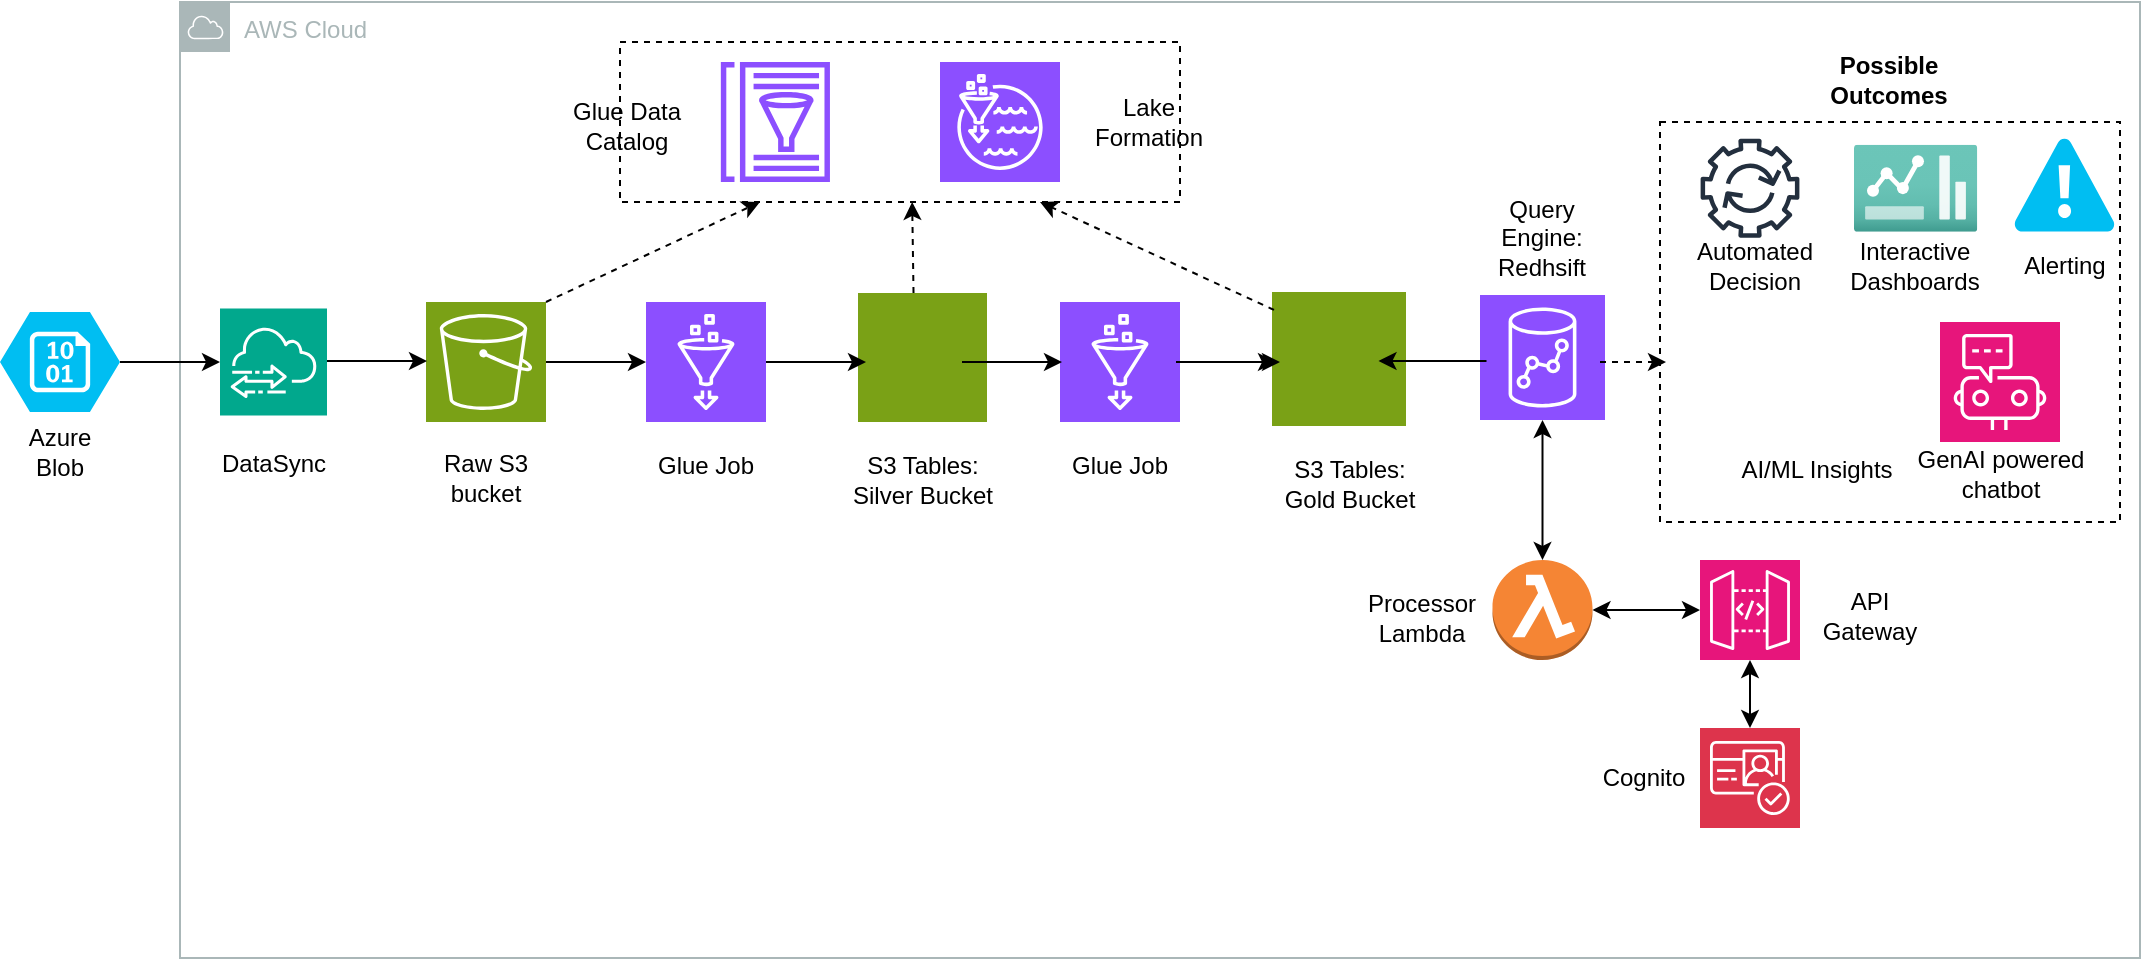 <mxfile version="27.2.0">
  <diagram name="Page-1" id="KGJgWuTOHey12Rwi0e1L">
    <mxGraphModel dx="1636" dy="427" grid="1" gridSize="10" guides="1" tooltips="1" connect="1" arrows="1" fold="1" page="1" pageScale="1" pageWidth="850" pageHeight="1100" math="0" shadow="0">
      <root>
        <mxCell id="0" />
        <mxCell id="1" parent="0" />
        <mxCell id="tbWKY64Htic2z9cO7OcS-1" value="" style="verticalLabelPosition=bottom;html=1;verticalAlign=top;align=center;strokeColor=none;fillColor=#00BEF2;shape=mxgraph.azure.storage_blob;" parent="1" vertex="1">
          <mxGeometry x="-30" y="195" width="60" height="50" as="geometry" />
        </mxCell>
        <mxCell id="tbWKY64Htic2z9cO7OcS-2" value="AWS Cloud" style="sketch=0;outlineConnect=0;gradientColor=none;html=1;whiteSpace=wrap;fontSize=12;fontStyle=0;shape=mxgraph.aws4.group;grIcon=mxgraph.aws4.group_aws_cloud;strokeColor=#AAB7B8;fillColor=none;verticalAlign=top;align=left;spacingLeft=30;fontColor=#AAB7B8;dashed=0;" parent="1" vertex="1">
          <mxGeometry x="60" y="40" width="980" height="478" as="geometry" />
        </mxCell>
        <mxCell id="tbWKY64Htic2z9cO7OcS-3" value="" style="sketch=0;points=[[0,0,0],[0.25,0,0],[0.5,0,0],[0.75,0,0],[1,0,0],[0,1,0],[0.25,1,0],[0.5,1,0],[0.75,1,0],[1,1,0],[0,0.25,0],[0,0.5,0],[0,0.75,0],[1,0.25,0],[1,0.5,0],[1,0.75,0]];outlineConnect=0;fontColor=#232F3E;fillColor=#7AA116;strokeColor=#ffffff;dashed=0;verticalLabelPosition=bottom;verticalAlign=top;align=center;html=1;fontSize=12;fontStyle=0;aspect=fixed;shape=mxgraph.aws4.resourceIcon;resIcon=mxgraph.aws4.s3;" parent="1" vertex="1">
          <mxGeometry x="183" y="190" width="60" height="60" as="geometry" />
        </mxCell>
        <mxCell id="tbWKY64Htic2z9cO7OcS-4" value="" style="sketch=0;points=[[0,0,0],[0.25,0,0],[0.5,0,0],[0.75,0,0],[1,0,0],[0,1,0],[0.25,1,0],[0.5,1,0],[0.75,1,0],[1,1,0],[0,0.25,0],[0,0.5,0],[0,0.75,0],[1,0.25,0],[1,0.5,0],[1,0.75,0]];outlineConnect=0;fontColor=#232F3E;fillColor=#8C4FFF;strokeColor=#ffffff;dashed=0;verticalLabelPosition=bottom;verticalAlign=top;align=center;html=1;fontSize=12;fontStyle=0;aspect=fixed;shape=mxgraph.aws4.resourceIcon;resIcon=mxgraph.aws4.glue;" parent="1" vertex="1">
          <mxGeometry x="293" y="190" width="60" height="60" as="geometry" />
        </mxCell>
        <mxCell id="tbWKY64Htic2z9cO7OcS-6" value="" style="sketch=0;points=[[0,0,0],[0.25,0,0],[0.5,0,0],[0.75,0,0],[1,0,0],[0,1,0],[0.25,1,0],[0.5,1,0],[0.75,1,0],[1,1,0],[0,0.25,0],[0,0.5,0],[0,0.75,0],[1,0.25,0],[1,0.5,0],[1,0.75,0]];outlineConnect=0;fontColor=#232F3E;fillColor=#8C4FFF;strokeColor=#ffffff;dashed=0;verticalLabelPosition=bottom;verticalAlign=top;align=center;html=1;fontSize=12;fontStyle=0;aspect=fixed;shape=mxgraph.aws4.resourceIcon;resIcon=mxgraph.aws4.glue;" parent="1" vertex="1">
          <mxGeometry x="500" y="190" width="60" height="60" as="geometry" />
        </mxCell>
        <mxCell id="tbWKY64Htic2z9cO7OcS-8" value="" style="sketch=0;points=[[0,0,0],[0.25,0,0],[0.5,0,0],[0.75,0,0],[1,0,0],[0,1,0],[0.25,1,0],[0.5,1,0],[0.75,1,0],[1,1,0],[0,0.25,0],[0,0.5,0],[0,0.75,0],[1,0.25,0],[1,0.5,0],[1,0.75,0]];outlineConnect=0;fontColor=#232F3E;fillColor=#8C4FFF;strokeColor=#ffffff;dashed=0;verticalLabelPosition=bottom;verticalAlign=top;align=center;html=1;fontSize=12;fontStyle=0;aspect=fixed;shape=mxgraph.aws4.resourceIcon;resIcon=mxgraph.aws4.redshift;" parent="1" vertex="1">
          <mxGeometry x="710" y="186.5" width="62.5" height="62.5" as="geometry" />
        </mxCell>
        <mxCell id="tbWKY64Htic2z9cO7OcS-10" value="" style="sketch=0;points=[[0,0,0],[0.25,0,0],[0.5,0,0],[0.75,0,0],[1,0,0],[0,1,0],[0.25,1,0],[0.5,1,0],[0.75,1,0],[1,1,0],[0,0.25,0],[0,0.5,0],[0,0.75,0],[1,0.25,0],[1,0.5,0],[1,0.75,0]];outlineConnect=0;fontColor=#232F3E;fillColor=#E7157B;strokeColor=#ffffff;dashed=0;verticalLabelPosition=bottom;verticalAlign=top;align=center;html=1;fontSize=12;fontStyle=0;aspect=fixed;shape=mxgraph.aws4.resourceIcon;resIcon=mxgraph.aws4.api_gateway;" parent="1" vertex="1">
          <mxGeometry x="820" y="319" width="50" height="50" as="geometry" />
        </mxCell>
        <mxCell id="tbWKY64Htic2z9cO7OcS-11" value="" style="sketch=0;points=[[0,0,0],[0.25,0,0],[0.5,0,0],[0.75,0,0],[1,0,0],[0,1,0],[0.25,1,0],[0.5,1,0],[0.75,1,0],[1,1,0],[0,0.25,0],[0,0.5,0],[0,0.75,0],[1,0.25,0],[1,0.5,0],[1,0.75,0]];outlineConnect=0;fontColor=#232F3E;fillColor=#DD344C;strokeColor=#ffffff;dashed=0;verticalLabelPosition=bottom;verticalAlign=top;align=center;html=1;fontSize=12;fontStyle=0;aspect=fixed;shape=mxgraph.aws4.resourceIcon;resIcon=mxgraph.aws4.cognito;" parent="1" vertex="1">
          <mxGeometry x="820" y="403" width="50" height="50" as="geometry" />
        </mxCell>
        <mxCell id="tbWKY64Htic2z9cO7OcS-12" value="" style="outlineConnect=0;dashed=0;verticalLabelPosition=bottom;verticalAlign=top;align=center;html=1;shape=mxgraph.aws3.lambda_function;fillColor=#F58534;gradientColor=none;" parent="1" vertex="1">
          <mxGeometry x="716.25" y="319" width="50" height="50" as="geometry" />
        </mxCell>
        <mxCell id="yDYc_OmuOTv1EPIc6SDY-6" value="" style="sketch=0;outlineConnect=0;fontColor=#232F3E;gradientColor=none;fillColor=#7AA116;strokeColor=none;dashed=0;verticalLabelPosition=bottom;verticalAlign=top;align=center;html=1;fontSize=12;fontStyle=0;aspect=fixed;pointerEvents=1;shape=mxgraph.aws4.s3_tables;" vertex="1" parent="1">
          <mxGeometry x="399" y="185.5" width="64.5" height="64.5" as="geometry" />
        </mxCell>
        <mxCell id="yDYc_OmuOTv1EPIc6SDY-7" value="" style="sketch=0;outlineConnect=0;fontColor=#232F3E;gradientColor=none;fillColor=#7AA116;strokeColor=none;dashed=0;verticalLabelPosition=bottom;verticalAlign=top;align=center;html=1;fontSize=12;fontStyle=0;aspect=fixed;pointerEvents=1;shape=mxgraph.aws4.s3_tables;" vertex="1" parent="1">
          <mxGeometry x="606" y="185" width="67" height="67" as="geometry" />
        </mxCell>
        <mxCell id="yDYc_OmuOTv1EPIc6SDY-8" value="" style="endArrow=classic;html=1;rounded=0;exitX=1;exitY=0.5;exitDx=0;exitDy=0;exitPerimeter=0;" edge="1" parent="1" source="tbWKY64Htic2z9cO7OcS-1">
          <mxGeometry width="50" height="50" relative="1" as="geometry">
            <mxPoint x="150" y="220" as="sourcePoint" />
            <mxPoint x="80" y="220" as="targetPoint" />
          </mxGeometry>
        </mxCell>
        <mxCell id="yDYc_OmuOTv1EPIc6SDY-10" value="Azure Blob" style="text;html=1;align=center;verticalAlign=middle;whiteSpace=wrap;rounded=0;" vertex="1" parent="1">
          <mxGeometry x="-30" y="250" width="60" height="30" as="geometry" />
        </mxCell>
        <mxCell id="yDYc_OmuOTv1EPIc6SDY-11" value="" style="sketch=0;points=[[0,0,0],[0.25,0,0],[0.5,0,0],[0.75,0,0],[1,0,0],[0,1,0],[0.25,1,0],[0.5,1,0],[0.75,1,0],[1,1,0],[0,0.25,0],[0,0.5,0],[0,0.75,0],[1,0.25,0],[1,0.5,0],[1,0.75,0]];outlineConnect=0;fontColor=#232F3E;fillColor=#01A88D;strokeColor=#ffffff;dashed=0;verticalLabelPosition=bottom;verticalAlign=top;align=center;html=1;fontSize=12;fontStyle=0;aspect=fixed;shape=mxgraph.aws4.resourceIcon;resIcon=mxgraph.aws4.datasync;" vertex="1" parent="1">
          <mxGeometry x="80" y="193.25" width="53.5" height="53.5" as="geometry" />
        </mxCell>
        <mxCell id="yDYc_OmuOTv1EPIc6SDY-12" value="" style="endArrow=classic;html=1;rounded=0;exitX=1;exitY=0.5;exitDx=0;exitDy=0;exitPerimeter=0;" edge="1" parent="1">
          <mxGeometry width="50" height="50" relative="1" as="geometry">
            <mxPoint x="133.5" y="219.5" as="sourcePoint" />
            <mxPoint x="183.5" y="219.5" as="targetPoint" />
          </mxGeometry>
        </mxCell>
        <mxCell id="yDYc_OmuOTv1EPIc6SDY-14" value="" style="endArrow=classic;html=1;rounded=0;exitX=1;exitY=0.5;exitDx=0;exitDy=0;exitPerimeter=0;" edge="1" parent="1">
          <mxGeometry width="50" height="50" relative="1" as="geometry">
            <mxPoint x="243" y="220" as="sourcePoint" />
            <mxPoint x="293" y="220" as="targetPoint" />
          </mxGeometry>
        </mxCell>
        <mxCell id="yDYc_OmuOTv1EPIc6SDY-15" value="" style="endArrow=classic;html=1;rounded=0;exitX=1;exitY=0.5;exitDx=0;exitDy=0;exitPerimeter=0;" edge="1" parent="1">
          <mxGeometry width="50" height="50" relative="1" as="geometry">
            <mxPoint x="353" y="220" as="sourcePoint" />
            <mxPoint x="403" y="220" as="targetPoint" />
          </mxGeometry>
        </mxCell>
        <mxCell id="yDYc_OmuOTv1EPIc6SDY-16" value="" style="endArrow=classic;html=1;rounded=0;exitX=1;exitY=0.5;exitDx=0;exitDy=0;exitPerimeter=0;" edge="1" parent="1">
          <mxGeometry width="50" height="50" relative="1" as="geometry">
            <mxPoint x="451" y="220" as="sourcePoint" />
            <mxPoint x="501" y="220" as="targetPoint" />
          </mxGeometry>
        </mxCell>
        <mxCell id="yDYc_OmuOTv1EPIc6SDY-17" value="" style="endArrow=classic;html=1;rounded=0;exitX=1;exitY=0.5;exitDx=0;exitDy=0;exitPerimeter=0;" edge="1" parent="1">
          <mxGeometry width="50" height="50" relative="1" as="geometry">
            <mxPoint x="558" y="220" as="sourcePoint" />
            <mxPoint x="608" y="220" as="targetPoint" />
          </mxGeometry>
        </mxCell>
        <mxCell id="yDYc_OmuOTv1EPIc6SDY-20" value="" style="endArrow=classic;html=1;rounded=0;exitX=1;exitY=0.5;exitDx=0;exitDy=0;exitPerimeter=0;" edge="1" parent="1">
          <mxGeometry width="50" height="50" relative="1" as="geometry">
            <mxPoint x="560" y="220" as="sourcePoint" />
            <mxPoint x="610" y="220" as="targetPoint" />
          </mxGeometry>
        </mxCell>
        <mxCell id="yDYc_OmuOTv1EPIc6SDY-22" value="" style="endArrow=classic;startArrow=classic;html=1;rounded=0;exitX=0.5;exitY=0;exitDx=0;exitDy=0;exitPerimeter=0;entryX=0.5;entryY=1;entryDx=0;entryDy=0;entryPerimeter=0;" edge="1" parent="1" source="tbWKY64Htic2z9cO7OcS-11" target="tbWKY64Htic2z9cO7OcS-10">
          <mxGeometry width="50" height="50" relative="1" as="geometry">
            <mxPoint x="460" y="293" as="sourcePoint" />
            <mxPoint x="510" y="243" as="targetPoint" />
          </mxGeometry>
        </mxCell>
        <mxCell id="yDYc_OmuOTv1EPIc6SDY-23" value="" style="rounded=0;whiteSpace=wrap;html=1;dashed=1;" vertex="1" parent="1">
          <mxGeometry x="280" y="60" width="280" height="80" as="geometry" />
        </mxCell>
        <mxCell id="yDYc_OmuOTv1EPIc6SDY-24" value="" style="sketch=0;outlineConnect=0;fontColor=#232F3E;gradientColor=none;fillColor=#8C4FFF;strokeColor=none;dashed=0;verticalLabelPosition=bottom;verticalAlign=top;align=center;html=1;fontSize=12;fontStyle=0;aspect=fixed;pointerEvents=1;shape=mxgraph.aws4.glue_data_catalog;" vertex="1" parent="1">
          <mxGeometry x="330" y="70" width="55.39" height="60" as="geometry" />
        </mxCell>
        <mxCell id="yDYc_OmuOTv1EPIc6SDY-25" value="" style="sketch=0;points=[[0,0,0],[0.25,0,0],[0.5,0,0],[0.75,0,0],[1,0,0],[0,1,0],[0.25,1,0],[0.5,1,0],[0.75,1,0],[1,1,0],[0,0.25,0],[0,0.5,0],[0,0.75,0],[1,0.25,0],[1,0.5,0],[1,0.75,0]];outlineConnect=0;fontColor=#232F3E;fillColor=#8C4FFF;strokeColor=#ffffff;dashed=0;verticalLabelPosition=bottom;verticalAlign=top;align=center;html=1;fontSize=12;fontStyle=0;aspect=fixed;shape=mxgraph.aws4.resourceIcon;resIcon=mxgraph.aws4.lake_formation;" vertex="1" parent="1">
          <mxGeometry x="440" y="70" width="60" height="60" as="geometry" />
        </mxCell>
        <mxCell id="yDYc_OmuOTv1EPIc6SDY-26" value="DataSync" style="text;html=1;align=center;verticalAlign=middle;whiteSpace=wrap;rounded=0;" vertex="1" parent="1">
          <mxGeometry x="76.75" y="256" width="60" height="30" as="geometry" />
        </mxCell>
        <mxCell id="yDYc_OmuOTv1EPIc6SDY-27" value="Raw S3 bucket" style="text;html=1;align=center;verticalAlign=middle;whiteSpace=wrap;rounded=0;" vertex="1" parent="1">
          <mxGeometry x="183" y="258" width="60" height="40" as="geometry" />
        </mxCell>
        <mxCell id="yDYc_OmuOTv1EPIc6SDY-28" value="Glue Job" style="text;html=1;align=center;verticalAlign=middle;whiteSpace=wrap;rounded=0;" vertex="1" parent="1">
          <mxGeometry x="293" y="252" width="60" height="40" as="geometry" />
        </mxCell>
        <mxCell id="yDYc_OmuOTv1EPIc6SDY-29" value="Glue Job" style="text;html=1;align=center;verticalAlign=middle;whiteSpace=wrap;rounded=0;" vertex="1" parent="1">
          <mxGeometry x="500" y="252" width="60" height="40" as="geometry" />
        </mxCell>
        <mxCell id="yDYc_OmuOTv1EPIc6SDY-30" value="S3 Tables: Silver Bucket" style="text;html=1;align=center;verticalAlign=middle;whiteSpace=wrap;rounded=0;" vertex="1" parent="1">
          <mxGeometry x="390.63" y="250" width="81.25" height="57" as="geometry" />
        </mxCell>
        <mxCell id="yDYc_OmuOTv1EPIc6SDY-33" value="Query Engine: Redhsift" style="text;html=1;align=center;verticalAlign=middle;whiteSpace=wrap;rounded=0;" vertex="1" parent="1">
          <mxGeometry x="706.25" y="129.5" width="70" height="57" as="geometry" />
        </mxCell>
        <mxCell id="yDYc_OmuOTv1EPIc6SDY-34" value="" style="endArrow=classic;html=1;rounded=0;exitX=0;exitY=0.5;exitDx=0;exitDy=0;exitPerimeter=0;entryX=1;entryY=0.5;entryDx=0;entryDy=0;entryPerimeter=0;" edge="1" parent="1">
          <mxGeometry width="50" height="50" relative="1" as="geometry">
            <mxPoint x="713.25" y="219.5" as="sourcePoint" />
            <mxPoint x="659.25" y="219.5" as="targetPoint" />
          </mxGeometry>
        </mxCell>
        <mxCell id="yDYc_OmuOTv1EPIc6SDY-35" value="Processor Lambda" style="text;html=1;align=center;verticalAlign=middle;whiteSpace=wrap;rounded=0;" vertex="1" parent="1">
          <mxGeometry x="646.25" y="319" width="70" height="57" as="geometry" />
        </mxCell>
        <mxCell id="yDYc_OmuOTv1EPIc6SDY-36" value="Cognito" style="text;html=1;align=center;verticalAlign=middle;whiteSpace=wrap;rounded=0;" vertex="1" parent="1">
          <mxGeometry x="757" y="399.5" width="70" height="57" as="geometry" />
        </mxCell>
        <mxCell id="yDYc_OmuOTv1EPIc6SDY-37" value="API Gateway" style="text;html=1;align=center;verticalAlign=middle;whiteSpace=wrap;rounded=0;" vertex="1" parent="1">
          <mxGeometry x="870" y="318.5" width="70" height="57" as="geometry" />
        </mxCell>
        <mxCell id="yDYc_OmuOTv1EPIc6SDY-38" value="" style="endArrow=classic;html=1;rounded=0;exitX=1;exitY=0;exitDx=0;exitDy=0;exitPerimeter=0;entryX=0.25;entryY=1;entryDx=0;entryDy=0;dashed=1;" edge="1" parent="1" source="tbWKY64Htic2z9cO7OcS-3" target="yDYc_OmuOTv1EPIc6SDY-23">
          <mxGeometry width="50" height="50" relative="1" as="geometry">
            <mxPoint x="340" y="270" as="sourcePoint" />
            <mxPoint x="390" y="220" as="targetPoint" />
          </mxGeometry>
        </mxCell>
        <mxCell id="yDYc_OmuOTv1EPIc6SDY-40" value="" style="endArrow=classic;html=1;rounded=0;entryX=0.75;entryY=1;entryDx=0;entryDy=0;dashed=1;exitX=0.015;exitY=0.134;exitDx=0;exitDy=0;exitPerimeter=0;" edge="1" parent="1" source="yDYc_OmuOTv1EPIc6SDY-7" target="yDYc_OmuOTv1EPIc6SDY-23">
          <mxGeometry width="50" height="50" relative="1" as="geometry">
            <mxPoint x="320" y="200" as="sourcePoint" />
            <mxPoint x="435" y="150" as="targetPoint" />
          </mxGeometry>
        </mxCell>
        <mxCell id="yDYc_OmuOTv1EPIc6SDY-41" value="" style="endArrow=classic;html=1;rounded=0;entryX=0.536;entryY=1;entryDx=0;entryDy=0;entryPerimeter=0;dashed=1;" edge="1" parent="1">
          <mxGeometry width="50" height="50" relative="1" as="geometry">
            <mxPoint x="426.765" y="185.5" as="sourcePoint" />
            <mxPoint x="426.08" y="140" as="targetPoint" />
          </mxGeometry>
        </mxCell>
        <mxCell id="yDYc_OmuOTv1EPIc6SDY-42" value="Glue Data Catalog" style="text;html=1;align=center;verticalAlign=middle;whiteSpace=wrap;rounded=0;" vertex="1" parent="1">
          <mxGeometry x="243" y="73" width="81.25" height="57" as="geometry" />
        </mxCell>
        <mxCell id="yDYc_OmuOTv1EPIc6SDY-43" value="Lake Formation" style="text;html=1;align=center;verticalAlign=middle;whiteSpace=wrap;rounded=0;" vertex="1" parent="1">
          <mxGeometry x="504" y="76.5" width="81.25" height="47" as="geometry" />
        </mxCell>
        <mxCell id="yDYc_OmuOTv1EPIc6SDY-44" value="" style="rounded=0;whiteSpace=wrap;html=1;dashed=1;" vertex="1" parent="1">
          <mxGeometry x="800" y="100" width="230" height="200" as="geometry" />
        </mxCell>
        <mxCell id="yDYc_OmuOTv1EPIc6SDY-45" value="S3 Tables: Gold Bucket" style="text;html=1;align=center;verticalAlign=middle;whiteSpace=wrap;rounded=0;" vertex="1" parent="1">
          <mxGeometry x="610" y="252.5" width="70" height="57" as="geometry" />
        </mxCell>
        <mxCell id="yDYc_OmuOTv1EPIc6SDY-46" value="" style="sketch=0;outlineConnect=0;fontColor=#232F3E;gradientColor=none;strokeColor=#232F3E;fillColor=#ffffff;dashed=0;verticalLabelPosition=bottom;verticalAlign=top;align=center;html=1;fontSize=12;fontStyle=0;aspect=fixed;shape=mxgraph.aws4.resourceIcon;resIcon=mxgraph.aws4.automation;" vertex="1" parent="1">
          <mxGeometry x="814.13" y="102.25" width="61.75" height="61.75" as="geometry" />
        </mxCell>
        <mxCell id="yDYc_OmuOTv1EPIc6SDY-47" value="" style="image;aspect=fixed;html=1;points=[];align=center;fontSize=12;image=img/lib/azure2/general/Dashboard2.svg;" vertex="1" parent="1">
          <mxGeometry x="897" y="111.38" width="61.63" height="43.5" as="geometry" />
        </mxCell>
        <mxCell id="yDYc_OmuOTv1EPIc6SDY-49" value="" style="verticalLabelPosition=bottom;html=1;verticalAlign=top;align=center;strokeColor=none;fillColor=#00BEF2;shape=mxgraph.azure.azure_alert;" vertex="1" parent="1">
          <mxGeometry x="977.26" y="108.38" width="50" height="46.5" as="geometry" />
        </mxCell>
        <mxCell id="yDYc_OmuOTv1EPIc6SDY-51" value="" style="shape=image;html=1;verticalAlign=top;verticalLabelPosition=bottom;labelBackgroundColor=#ffffff;imageAspect=0;aspect=fixed;image=https://cdn3.iconfinder.com/data/icons/ballicons-reloaded-free/512/icon-93-128.png" vertex="1" parent="1">
          <mxGeometry x="839.75" y="200" width="57.25" height="57.25" as="geometry" />
        </mxCell>
        <mxCell id="yDYc_OmuOTv1EPIc6SDY-52" value="" style="sketch=0;points=[[0,0,0],[0.25,0,0],[0.5,0,0],[0.75,0,0],[1,0,0],[0,1,0],[0.25,1,0],[0.5,1,0],[0.75,1,0],[1,1,0],[0,0.25,0],[0,0.5,0],[0,0.75,0],[1,0.25,0],[1,0.5,0],[1,0.75,0]];points=[[0,0,0],[0.25,0,0],[0.5,0,0],[0.75,0,0],[1,0,0],[0,1,0],[0.25,1,0],[0.5,1,0],[0.75,1,0],[1,1,0],[0,0.25,0],[0,0.5,0],[0,0.75,0],[1,0.25,0],[1,0.5,0],[1,0.75,0]];outlineConnect=0;fontColor=#232F3E;fillColor=#E7157B;strokeColor=#ffffff;dashed=0;verticalLabelPosition=bottom;verticalAlign=top;align=center;html=1;fontSize=12;fontStyle=0;aspect=fixed;shape=mxgraph.aws4.resourceIcon;resIcon=mxgraph.aws4.chatbot;" vertex="1" parent="1">
          <mxGeometry x="940" y="200" width="60" height="60" as="geometry" />
        </mxCell>
        <mxCell id="yDYc_OmuOTv1EPIc6SDY-54" value="&lt;b&gt;Possible Outcomes&lt;/b&gt;" style="text;html=1;align=center;verticalAlign=middle;whiteSpace=wrap;rounded=0;" vertex="1" parent="1">
          <mxGeometry x="874.37" y="55.25" width="81.25" height="47" as="geometry" />
        </mxCell>
        <mxCell id="yDYc_OmuOTv1EPIc6SDY-55" value="Automated Decision" style="text;html=1;align=center;verticalAlign=middle;whiteSpace=wrap;rounded=0;" vertex="1" parent="1">
          <mxGeometry x="807.38" y="148.5" width="81.25" height="47" as="geometry" />
        </mxCell>
        <mxCell id="yDYc_OmuOTv1EPIc6SDY-56" value="Interactive Dashboards" style="text;html=1;align=center;verticalAlign=middle;whiteSpace=wrap;rounded=0;" vertex="1" parent="1">
          <mxGeometry x="887.19" y="148.5" width="81.25" height="47" as="geometry" />
        </mxCell>
        <mxCell id="yDYc_OmuOTv1EPIc6SDY-58" value="&lt;div&gt;Alerting&lt;/div&gt;" style="text;html=1;align=center;verticalAlign=middle;whiteSpace=wrap;rounded=0;" vertex="1" parent="1">
          <mxGeometry x="961.63" y="148.5" width="81.25" height="47" as="geometry" />
        </mxCell>
        <mxCell id="yDYc_OmuOTv1EPIc6SDY-59" value="AI/ML Insights" style="text;html=1;align=center;verticalAlign=middle;whiteSpace=wrap;rounded=0;" vertex="1" parent="1">
          <mxGeometry x="838" y="250" width="81.25" height="47" as="geometry" />
        </mxCell>
        <mxCell id="yDYc_OmuOTv1EPIc6SDY-60" value="GenAI powered chatbot" style="text;html=1;align=center;verticalAlign=middle;whiteSpace=wrap;rounded=0;" vertex="1" parent="1">
          <mxGeometry x="919.69" y="252" width="100.62" height="47.5" as="geometry" />
        </mxCell>
        <mxCell id="yDYc_OmuOTv1EPIc6SDY-61" value="" style="endArrow=classic;html=1;rounded=0;dashed=1;" edge="1" parent="1">
          <mxGeometry width="50" height="50" relative="1" as="geometry">
            <mxPoint x="770" y="220" as="sourcePoint" />
            <mxPoint x="803" y="220" as="targetPoint" />
          </mxGeometry>
        </mxCell>
        <mxCell id="yDYc_OmuOTv1EPIc6SDY-63" value="" style="endArrow=classic;startArrow=classic;html=1;rounded=0;exitX=0;exitY=0.5;exitDx=0;exitDy=0;exitPerimeter=0;entryX=1;entryY=0.5;entryDx=0;entryDy=0;entryPerimeter=0;" edge="1" parent="1" source="tbWKY64Htic2z9cO7OcS-10" target="tbWKY64Htic2z9cO7OcS-12">
          <mxGeometry width="50" height="50" relative="1" as="geometry">
            <mxPoint x="840" y="414" as="sourcePoint" />
            <mxPoint x="840" y="380" as="targetPoint" />
          </mxGeometry>
        </mxCell>
        <mxCell id="yDYc_OmuOTv1EPIc6SDY-64" value="" style="endArrow=classic;startArrow=classic;html=1;rounded=0;entryX=0.5;entryY=1;entryDx=0;entryDy=0;entryPerimeter=0;" edge="1" parent="1" source="tbWKY64Htic2z9cO7OcS-12" target="tbWKY64Htic2z9cO7OcS-8">
          <mxGeometry width="50" height="50" relative="1" as="geometry">
            <mxPoint x="834" y="340" as="sourcePoint" />
            <mxPoint x="780" y="340" as="targetPoint" />
          </mxGeometry>
        </mxCell>
      </root>
    </mxGraphModel>
  </diagram>
</mxfile>

